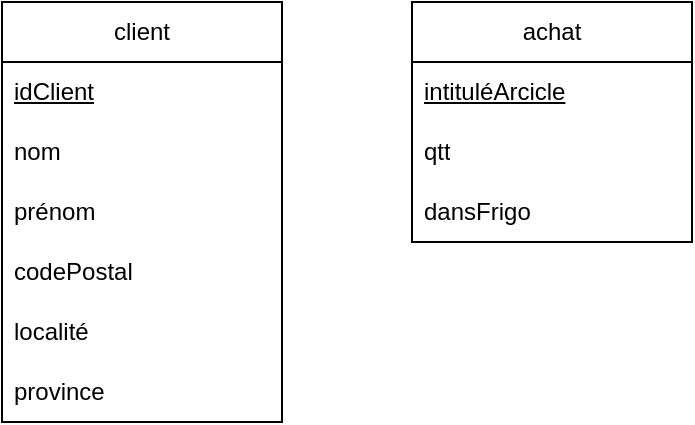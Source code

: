 <mxfile version="24.7.16">
  <diagram id="R2lEEEUBdFMjLlhIrx00" name="Page-1">
    <mxGraphModel dx="1050" dy="605" grid="1" gridSize="10" guides="1" tooltips="1" connect="1" arrows="1" fold="1" page="1" pageScale="1" pageWidth="850" pageHeight="1100" math="0" shadow="0" extFonts="Permanent Marker^https://fonts.googleapis.com/css?family=Permanent+Marker">
      <root>
        <mxCell id="0" />
        <mxCell id="1" parent="0" />
        <mxCell id="s2Kjf74PjBErWB5rCB7U-1" value="&lt;div&gt;client&lt;/div&gt;" style="swimlane;fontStyle=0;childLayout=stackLayout;horizontal=1;startSize=30;horizontalStack=0;resizeParent=1;resizeParentMax=0;resizeLast=0;collapsible=1;marginBottom=0;whiteSpace=wrap;html=1;" parent="1" vertex="1">
          <mxGeometry x="80" y="60" width="140" height="210" as="geometry" />
        </mxCell>
        <mxCell id="s2Kjf74PjBErWB5rCB7U-2" value="&lt;div&gt;&lt;u&gt;idClient&lt;/u&gt;&lt;/div&gt;" style="text;strokeColor=none;fillColor=none;align=left;verticalAlign=middle;spacingLeft=4;spacingRight=4;overflow=hidden;points=[[0,0.5],[1,0.5]];portConstraint=eastwest;rotatable=0;whiteSpace=wrap;html=1;" parent="s2Kjf74PjBErWB5rCB7U-1" vertex="1">
          <mxGeometry y="30" width="140" height="30" as="geometry" />
        </mxCell>
        <mxCell id="s2Kjf74PjBErWB5rCB7U-3" value="&lt;div&gt;nom&lt;span style=&quot;white-space: pre;&quot;&gt;&#x9;&lt;/span&gt;&lt;/div&gt;" style="text;strokeColor=none;fillColor=none;align=left;verticalAlign=middle;spacingLeft=4;spacingRight=4;overflow=hidden;points=[[0,0.5],[1,0.5]];portConstraint=eastwest;rotatable=0;whiteSpace=wrap;html=1;" parent="s2Kjf74PjBErWB5rCB7U-1" vertex="1">
          <mxGeometry y="60" width="140" height="30" as="geometry" />
        </mxCell>
        <mxCell id="s2Kjf74PjBErWB5rCB7U-4" value="prénom" style="text;strokeColor=none;fillColor=none;align=left;verticalAlign=middle;spacingLeft=4;spacingRight=4;overflow=hidden;points=[[0,0.5],[1,0.5]];portConstraint=eastwest;rotatable=0;whiteSpace=wrap;html=1;" parent="s2Kjf74PjBErWB5rCB7U-1" vertex="1">
          <mxGeometry y="90" width="140" height="30" as="geometry" />
        </mxCell>
        <mxCell id="s2Kjf74PjBErWB5rCB7U-6" value="codePostal" style="text;strokeColor=none;fillColor=none;align=left;verticalAlign=middle;spacingLeft=4;spacingRight=4;overflow=hidden;points=[[0,0.5],[1,0.5]];portConstraint=eastwest;rotatable=0;whiteSpace=wrap;html=1;" parent="s2Kjf74PjBErWB5rCB7U-1" vertex="1">
          <mxGeometry y="120" width="140" height="30" as="geometry" />
        </mxCell>
        <mxCell id="TDjMeO70TRNZ5qjvtTgJ-7" value="&lt;div&gt;localité&lt;/div&gt;" style="text;strokeColor=none;fillColor=none;align=left;verticalAlign=middle;spacingLeft=4;spacingRight=4;overflow=hidden;points=[[0,0.5],[1,0.5]];portConstraint=eastwest;rotatable=0;whiteSpace=wrap;html=1;" vertex="1" parent="s2Kjf74PjBErWB5rCB7U-1">
          <mxGeometry y="150" width="140" height="30" as="geometry" />
        </mxCell>
        <mxCell id="TDjMeO70TRNZ5qjvtTgJ-8" value="&lt;div&gt;province&lt;/div&gt;" style="text;strokeColor=none;fillColor=none;align=left;verticalAlign=middle;spacingLeft=4;spacingRight=4;overflow=hidden;points=[[0,0.5],[1,0.5]];portConstraint=eastwest;rotatable=0;whiteSpace=wrap;html=1;" vertex="1" parent="s2Kjf74PjBErWB5rCB7U-1">
          <mxGeometry y="180" width="140" height="30" as="geometry" />
        </mxCell>
        <mxCell id="TDjMeO70TRNZ5qjvtTgJ-1" value="&lt;div&gt;achat&lt;/div&gt;" style="swimlane;fontStyle=0;childLayout=stackLayout;horizontal=1;startSize=30;horizontalStack=0;resizeParent=1;resizeParentMax=0;resizeLast=0;collapsible=1;marginBottom=0;whiteSpace=wrap;html=1;" vertex="1" parent="1">
          <mxGeometry x="285" y="60" width="140" height="120" as="geometry" />
        </mxCell>
        <mxCell id="TDjMeO70TRNZ5qjvtTgJ-2" value="&lt;div&gt;&lt;u&gt;intituléArcicle&lt;/u&gt;&lt;/div&gt;" style="text;strokeColor=none;fillColor=none;align=left;verticalAlign=middle;spacingLeft=4;spacingRight=4;overflow=hidden;points=[[0,0.5],[1,0.5]];portConstraint=eastwest;rotatable=0;whiteSpace=wrap;html=1;" vertex="1" parent="TDjMeO70TRNZ5qjvtTgJ-1">
          <mxGeometry y="30" width="140" height="30" as="geometry" />
        </mxCell>
        <mxCell id="TDjMeO70TRNZ5qjvtTgJ-3" value="&lt;div&gt;qtt&lt;/div&gt;" style="text;strokeColor=none;fillColor=none;align=left;verticalAlign=middle;spacingLeft=4;spacingRight=4;overflow=hidden;points=[[0,0.5],[1,0.5]];portConstraint=eastwest;rotatable=0;whiteSpace=wrap;html=1;" vertex="1" parent="TDjMeO70TRNZ5qjvtTgJ-1">
          <mxGeometry y="60" width="140" height="30" as="geometry" />
        </mxCell>
        <mxCell id="TDjMeO70TRNZ5qjvtTgJ-4" value="&lt;div&gt;dansFrigo&lt;/div&gt;" style="text;strokeColor=none;fillColor=none;align=left;verticalAlign=middle;spacingLeft=4;spacingRight=4;overflow=hidden;points=[[0,0.5],[1,0.5]];portConstraint=eastwest;rotatable=0;whiteSpace=wrap;html=1;" vertex="1" parent="TDjMeO70TRNZ5qjvtTgJ-1">
          <mxGeometry y="90" width="140" height="30" as="geometry" />
        </mxCell>
      </root>
    </mxGraphModel>
  </diagram>
</mxfile>
